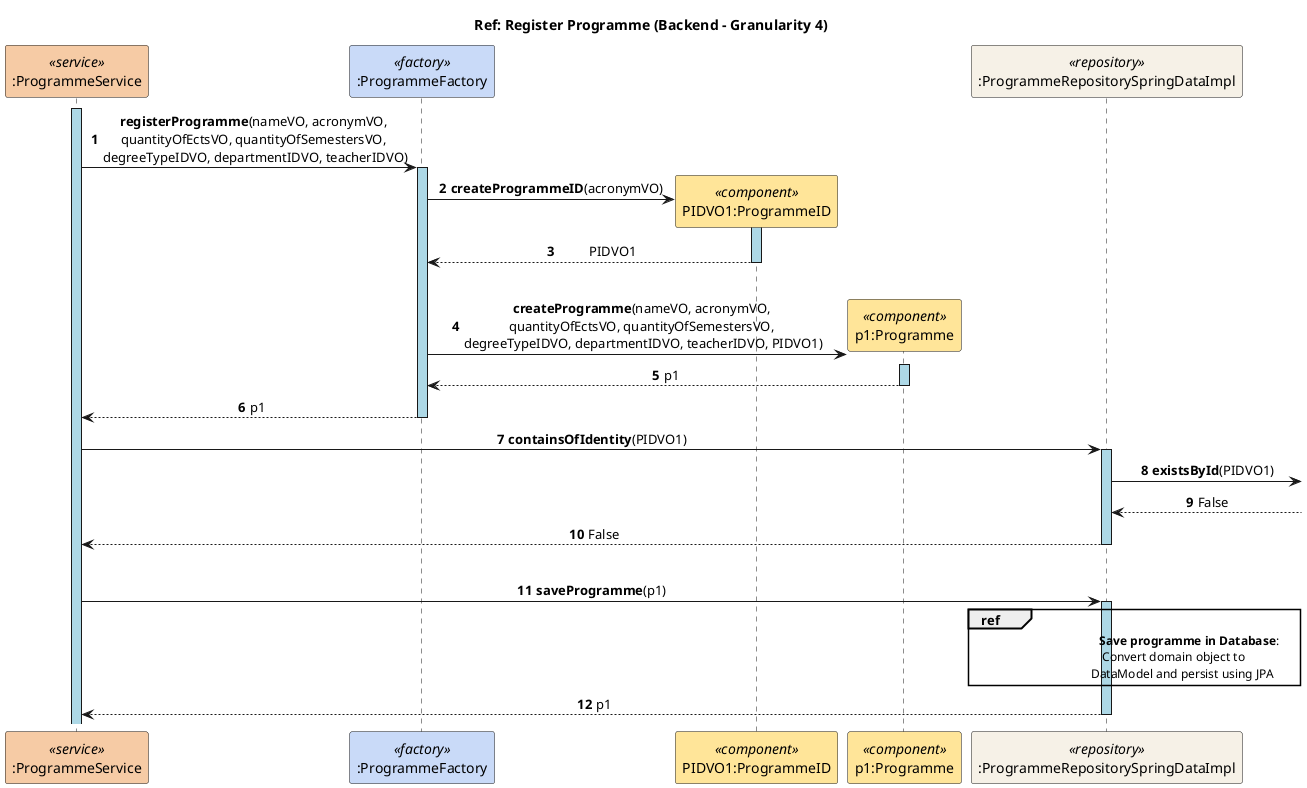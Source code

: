 @startuml
title Ref: Register Programme (Backend - Granularity 4)
skinparam sequenceLifeLineBackgroundColor lightblue
skinparam sequenceMessageAlign center
autonumber

participant ":ProgrammeService" as ProgrammeService <<service>> #F6CBA5
participant ":ProgrammeFactory" as ProgrammeFactory <<factory>> #C9DAF8
participant "PIDVO1:ProgrammeID" as ProgrammeID <<component>> #FFE599
participant "p1:Programme" as Programme <<component>> #FFE599
participant ":ProgrammeRepositorySpringDataImpl" as ProgrammeRepository <<repository>> #F6F1E7

activate ProgrammeService
ProgrammeService -> ProgrammeFactory ++: **registerProgramme**(nameVO, acronymVO, \nquantityOfEctsVO, quantityOfSemestersVO, \ndegreeTypeIDVO, departmentIDVO, teacherIDVO)

ProgrammeFactory -> ProgrammeID **: **createProgrammeID**(acronymVO)
activate ProgrammeID
ProgrammeID --> ProgrammeFactory --: \t PIDVO1
|||
ProgrammeFactory -> Programme **: **createProgramme**(nameVO, acronymVO, \nquantityOfEctsVO, quantityOfSemestersVO, \ndegreeTypeIDVO, departmentIDVO, teacherIDVO, PIDVO1)
activate Programme

Programme --> ProgrammeFactory --: p1
ProgrammeFactory --> ProgrammeService --: p1

ProgrammeService -> ProgrammeRepository++: **containsOfIdentity**(PIDVO1)
ProgrammeRepository -> : **existsById**(PIDVO1)
ProgrammeRepository <-- : False
ProgrammeRepository --> ProgrammeService-- : False
|||
ProgrammeService -> ProgrammeRepository ++: **saveProgramme**(p1)

ref over ProgrammeRepository
       \t\t\t\t   **Save programme in Database**:
    \t \t \t Convert domain object to
    \t\t\t\t      DataModel and persist using JPA\t
end ref

ProgrammeRepository --> ProgrammeService --: p1
@enduml
